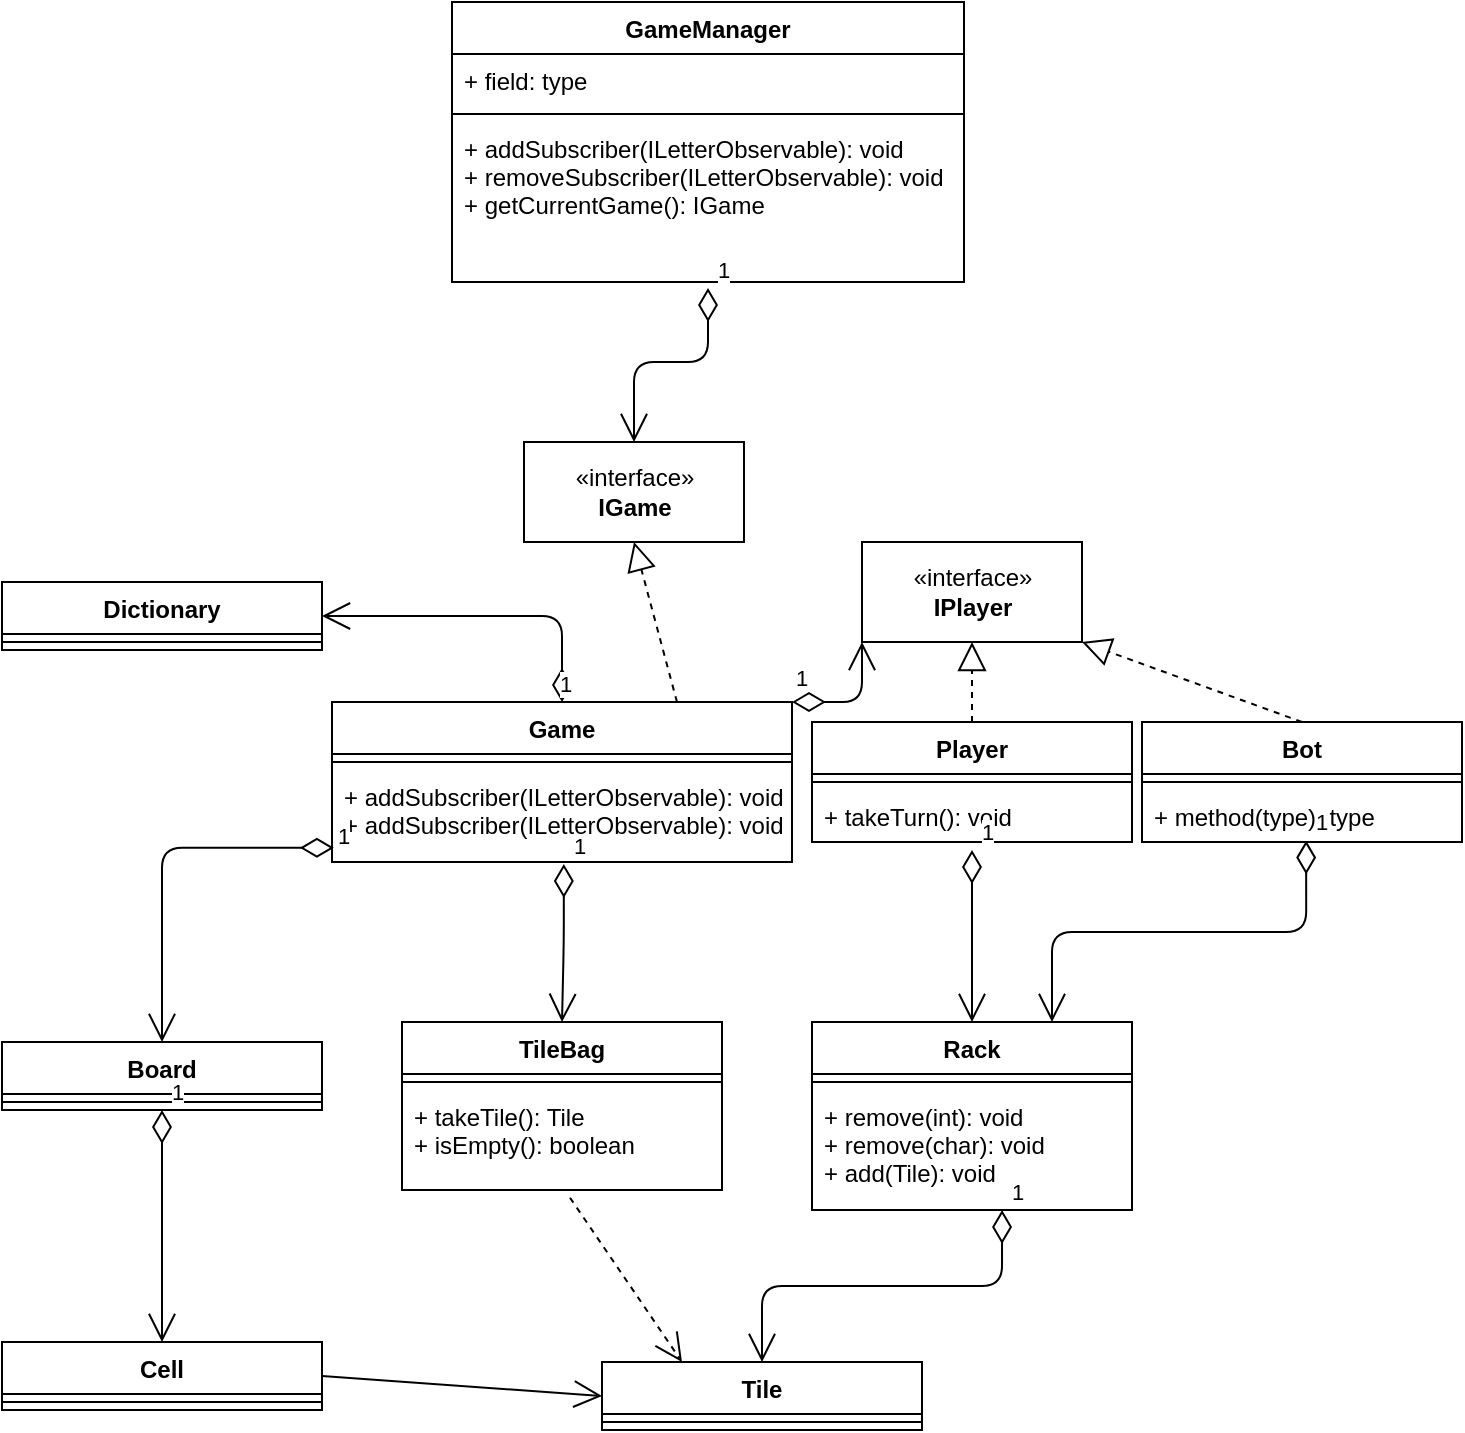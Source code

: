 <mxfile version="15.3.1" type="device"><diagram id="jtRFOwsnPrsnp8RjYI7L" name="Page-1"><mxGraphModel dx="1422" dy="762" grid="1" gridSize="10" guides="1" tooltips="1" connect="1" arrows="1" fold="1" page="1" pageScale="1" pageWidth="827" pageHeight="1169" math="0" shadow="0"><root><mxCell id="0"/><mxCell id="1" parent="0"/><mxCell id="zxUmg9kCLVN62eb7oYY_-2" value="Game" style="swimlane;fontStyle=1;align=center;verticalAlign=top;childLayout=stackLayout;horizontal=1;startSize=26;horizontalStack=0;resizeParent=1;resizeParentMax=0;resizeLast=0;collapsible=1;marginBottom=0;" parent="1" vertex="1"><mxGeometry x="214" y="470" width="230" height="80" as="geometry"><mxRectangle x="320" y="200" width="100" height="26" as="alternateBounds"/></mxGeometry></mxCell><mxCell id="zxUmg9kCLVN62eb7oYY_-4" value="" style="line;strokeWidth=1;fillColor=none;align=left;verticalAlign=middle;spacingTop=-1;spacingLeft=3;spacingRight=3;rotatable=0;labelPosition=right;points=[];portConstraint=eastwest;" parent="zxUmg9kCLVN62eb7oYY_-2" vertex="1"><mxGeometry y="26" width="230" height="8" as="geometry"/></mxCell><mxCell id="zxUmg9kCLVN62eb7oYY_-5" value="+ addSubscriber(ILetterObservable): void&#10;+ addSubscriber(ILetterObservable): void" style="text;strokeColor=none;fillColor=none;align=left;verticalAlign=top;spacingLeft=4;spacingRight=4;overflow=hidden;rotatable=0;points=[[0,0.5],[1,0.5]];portConstraint=eastwest;" parent="zxUmg9kCLVN62eb7oYY_-2" vertex="1"><mxGeometry y="34" width="230" height="46" as="geometry"/></mxCell><mxCell id="zxUmg9kCLVN62eb7oYY_-6" value="Dictionary" style="swimlane;fontStyle=1;align=center;verticalAlign=top;childLayout=stackLayout;horizontal=1;startSize=26;horizontalStack=0;resizeParent=1;resizeParentMax=0;resizeLast=0;collapsible=1;marginBottom=0;" parent="1" vertex="1"><mxGeometry x="49" y="410" width="160" height="34" as="geometry"><mxRectangle x="49" y="410" width="90" height="26" as="alternateBounds"/></mxGeometry></mxCell><mxCell id="zxUmg9kCLVN62eb7oYY_-8" value="" style="line;strokeWidth=1;fillColor=none;align=left;verticalAlign=middle;spacingTop=-1;spacingLeft=3;spacingRight=3;rotatable=0;labelPosition=right;points=[];portConstraint=eastwest;" parent="zxUmg9kCLVN62eb7oYY_-6" vertex="1"><mxGeometry y="26" width="160" height="8" as="geometry"/></mxCell><mxCell id="zxUmg9kCLVN62eb7oYY_-10" value="«interface»&lt;br&gt;&lt;b&gt;IPlayer&lt;/b&gt;" style="html=1;" parent="1" vertex="1"><mxGeometry x="479" y="390" width="110" height="50" as="geometry"/></mxCell><mxCell id="zxUmg9kCLVN62eb7oYY_-11" value="1" style="endArrow=open;html=1;endSize=12;startArrow=diamondThin;startSize=14;startFill=0;edgeStyle=orthogonalEdgeStyle;align=left;verticalAlign=bottom;exitX=1;exitY=0;exitDx=0;exitDy=0;entryX=0;entryY=1;entryDx=0;entryDy=0;" parent="1" source="zxUmg9kCLVN62eb7oYY_-2" target="zxUmg9kCLVN62eb7oYY_-10" edge="1"><mxGeometry x="-1" y="3" relative="1" as="geometry"><mxPoint x="269" y="510" as="sourcePoint"/><mxPoint x="429" y="510" as="targetPoint"/><Array as="points"><mxPoint x="479" y="470"/></Array></mxGeometry></mxCell><mxCell id="zxUmg9kCLVN62eb7oYY_-12" value="Player" style="swimlane;fontStyle=1;align=center;verticalAlign=top;childLayout=stackLayout;horizontal=1;startSize=26;horizontalStack=0;resizeParent=1;resizeParentMax=0;resizeLast=0;collapsible=1;marginBottom=0;" parent="1" vertex="1"><mxGeometry x="454" y="480" width="160" height="60" as="geometry"/></mxCell><mxCell id="zxUmg9kCLVN62eb7oYY_-14" value="" style="line;strokeWidth=1;fillColor=none;align=left;verticalAlign=middle;spacingTop=-1;spacingLeft=3;spacingRight=3;rotatable=0;labelPosition=right;points=[];portConstraint=eastwest;" parent="zxUmg9kCLVN62eb7oYY_-12" vertex="1"><mxGeometry y="26" width="160" height="8" as="geometry"/></mxCell><mxCell id="zxUmg9kCLVN62eb7oYY_-15" value="+ takeTurn(): void" style="text;strokeColor=none;fillColor=none;align=left;verticalAlign=top;spacingLeft=4;spacingRight=4;overflow=hidden;rotatable=0;points=[[0,0.5],[1,0.5]];portConstraint=eastwest;" parent="zxUmg9kCLVN62eb7oYY_-12" vertex="1"><mxGeometry y="34" width="160" height="26" as="geometry"/></mxCell><mxCell id="zxUmg9kCLVN62eb7oYY_-16" value="Bot" style="swimlane;fontStyle=1;align=center;verticalAlign=top;childLayout=stackLayout;horizontal=1;startSize=26;horizontalStack=0;resizeParent=1;resizeParentMax=0;resizeLast=0;collapsible=1;marginBottom=0;" parent="1" vertex="1"><mxGeometry x="619" y="480" width="160" height="60" as="geometry"/></mxCell><mxCell id="zxUmg9kCLVN62eb7oYY_-18" value="" style="line;strokeWidth=1;fillColor=none;align=left;verticalAlign=middle;spacingTop=-1;spacingLeft=3;spacingRight=3;rotatable=0;labelPosition=right;points=[];portConstraint=eastwest;" parent="zxUmg9kCLVN62eb7oYY_-16" vertex="1"><mxGeometry y="26" width="160" height="8" as="geometry"/></mxCell><mxCell id="zxUmg9kCLVN62eb7oYY_-19" value="+ method(type): type" style="text;strokeColor=none;fillColor=none;align=left;verticalAlign=top;spacingLeft=4;spacingRight=4;overflow=hidden;rotatable=0;points=[[0,0.5],[1,0.5]];portConstraint=eastwest;" parent="zxUmg9kCLVN62eb7oYY_-16" vertex="1"><mxGeometry y="34" width="160" height="26" as="geometry"/></mxCell><mxCell id="zxUmg9kCLVN62eb7oYY_-20" value="TileBag" style="swimlane;fontStyle=1;align=center;verticalAlign=top;childLayout=stackLayout;horizontal=1;startSize=26;horizontalStack=0;resizeParent=1;resizeParentMax=0;resizeLast=0;collapsible=1;marginBottom=0;" parent="1" vertex="1"><mxGeometry x="249" y="630" width="160" height="84" as="geometry"/></mxCell><mxCell id="zxUmg9kCLVN62eb7oYY_-22" value="" style="line;strokeWidth=1;fillColor=none;align=left;verticalAlign=middle;spacingTop=-1;spacingLeft=3;spacingRight=3;rotatable=0;labelPosition=right;points=[];portConstraint=eastwest;" parent="zxUmg9kCLVN62eb7oYY_-20" vertex="1"><mxGeometry y="26" width="160" height="8" as="geometry"/></mxCell><mxCell id="zxUmg9kCLVN62eb7oYY_-23" value="+ takeTile(): Tile&#10;+ isEmpty(): boolean" style="text;strokeColor=none;fillColor=none;align=left;verticalAlign=top;spacingLeft=4;spacingRight=4;overflow=hidden;rotatable=0;points=[[0,0.5],[1,0.5]];portConstraint=eastwest;" parent="zxUmg9kCLVN62eb7oYY_-20" vertex="1"><mxGeometry y="34" width="160" height="50" as="geometry"/></mxCell><mxCell id="zxUmg9kCLVN62eb7oYY_-24" value="1" style="endArrow=open;html=1;endSize=12;startArrow=diamondThin;startSize=14;startFill=0;edgeStyle=orthogonalEdgeStyle;align=left;verticalAlign=bottom;entryX=0.5;entryY=0;entryDx=0;entryDy=0;exitX=0.504;exitY=1.022;exitDx=0;exitDy=0;exitPerimeter=0;" parent="1" source="zxUmg9kCLVN62eb7oYY_-5" target="zxUmg9kCLVN62eb7oYY_-20" edge="1"><mxGeometry x="-1" y="3" relative="1" as="geometry"><mxPoint x="329" y="570" as="sourcePoint"/><mxPoint x="549" y="510" as="targetPoint"/></mxGeometry></mxCell><mxCell id="zxUmg9kCLVN62eb7oYY_-25" value="Rack" style="swimlane;fontStyle=1;align=center;verticalAlign=top;childLayout=stackLayout;horizontal=1;startSize=26;horizontalStack=0;resizeParent=1;resizeParentMax=0;resizeLast=0;collapsible=1;marginBottom=0;" parent="1" vertex="1"><mxGeometry x="454" y="630" width="160" height="94" as="geometry"><mxRectangle x="505" y="350" width="60" height="26" as="alternateBounds"/></mxGeometry></mxCell><mxCell id="zxUmg9kCLVN62eb7oYY_-27" value="" style="line;strokeWidth=1;fillColor=none;align=left;verticalAlign=middle;spacingTop=-1;spacingLeft=3;spacingRight=3;rotatable=0;labelPosition=right;points=[];portConstraint=eastwest;" parent="zxUmg9kCLVN62eb7oYY_-25" vertex="1"><mxGeometry y="26" width="160" height="8" as="geometry"/></mxCell><mxCell id="zxUmg9kCLVN62eb7oYY_-28" value="+ remove(int): void&#10;+ remove(char): void&#10;+ add(Tile): void" style="text;strokeColor=none;fillColor=none;align=left;verticalAlign=top;spacingLeft=4;spacingRight=4;overflow=hidden;rotatable=0;points=[[0,0.5],[1,0.5]];portConstraint=eastwest;" parent="zxUmg9kCLVN62eb7oYY_-25" vertex="1"><mxGeometry y="34" width="160" height="60" as="geometry"/></mxCell><mxCell id="zxUmg9kCLVN62eb7oYY_-29" value="1" style="endArrow=open;html=1;endSize=12;startArrow=diamondThin;startSize=14;startFill=0;edgeStyle=orthogonalEdgeStyle;align=left;verticalAlign=bottom;entryX=0.5;entryY=0;entryDx=0;entryDy=0;" parent="1" target="zxUmg9kCLVN62eb7oYY_-25" edge="1"><mxGeometry x="-1" y="3" relative="1" as="geometry"><mxPoint x="534" y="544" as="sourcePoint"/><mxPoint x="549" y="510" as="targetPoint"/><Array as="points"><mxPoint x="534" y="570"/><mxPoint x="534" y="570"/></Array></mxGeometry></mxCell><mxCell id="zxUmg9kCLVN62eb7oYY_-30" value="1" style="endArrow=open;html=1;endSize=12;startArrow=diamondThin;startSize=14;startFill=0;edgeStyle=orthogonalEdgeStyle;align=left;verticalAlign=bottom;exitX=0.513;exitY=0.974;exitDx=0;exitDy=0;exitPerimeter=0;entryX=0.75;entryY=0;entryDx=0;entryDy=0;" parent="1" source="zxUmg9kCLVN62eb7oYY_-19" target="zxUmg9kCLVN62eb7oYY_-25" edge="1"><mxGeometry x="-1" y="3" relative="1" as="geometry"><mxPoint x="389" y="510" as="sourcePoint"/><mxPoint x="549" y="510" as="targetPoint"/></mxGeometry></mxCell><mxCell id="zxUmg9kCLVN62eb7oYY_-31" value="" style="endArrow=block;dashed=1;endFill=0;endSize=12;html=1;exitX=0.5;exitY=0;exitDx=0;exitDy=0;entryX=0.5;entryY=1;entryDx=0;entryDy=0;" parent="1" source="zxUmg9kCLVN62eb7oYY_-12" target="zxUmg9kCLVN62eb7oYY_-10" edge="1"><mxGeometry width="160" relative="1" as="geometry"><mxPoint x="389" y="600" as="sourcePoint"/><mxPoint x="549" y="600" as="targetPoint"/></mxGeometry></mxCell><mxCell id="zxUmg9kCLVN62eb7oYY_-32" value="" style="endArrow=block;dashed=1;endFill=0;endSize=12;html=1;exitX=0.5;exitY=0;exitDx=0;exitDy=0;entryX=1;entryY=1;entryDx=0;entryDy=0;" parent="1" source="zxUmg9kCLVN62eb7oYY_-16" target="zxUmg9kCLVN62eb7oYY_-10" edge="1"><mxGeometry width="160" relative="1" as="geometry"><mxPoint x="389" y="600" as="sourcePoint"/><mxPoint x="549" y="600" as="targetPoint"/></mxGeometry></mxCell><mxCell id="zxUmg9kCLVN62eb7oYY_-33" value="Tile" style="swimlane;fontStyle=1;align=center;verticalAlign=top;childLayout=stackLayout;horizontal=1;startSize=26;horizontalStack=0;resizeParent=1;resizeParentMax=0;resizeLast=0;collapsible=1;marginBottom=0;" parent="1" vertex="1"><mxGeometry x="349" y="800" width="160" height="34" as="geometry"><mxRectangle x="400" y="520" width="50" height="26" as="alternateBounds"/></mxGeometry></mxCell><mxCell id="zxUmg9kCLVN62eb7oYY_-35" value="" style="line;strokeWidth=1;fillColor=none;align=left;verticalAlign=middle;spacingTop=-1;spacingLeft=3;spacingRight=3;rotatable=0;labelPosition=right;points=[];portConstraint=eastwest;" parent="zxUmg9kCLVN62eb7oYY_-33" vertex="1"><mxGeometry y="26" width="160" height="8" as="geometry"/></mxCell><mxCell id="zxUmg9kCLVN62eb7oYY_-37" value="" style="endArrow=open;endSize=12;dashed=1;html=1;exitX=0.525;exitY=1.077;exitDx=0;exitDy=0;exitPerimeter=0;entryX=0.25;entryY=0;entryDx=0;entryDy=0;" parent="1" source="zxUmg9kCLVN62eb7oYY_-23" target="zxUmg9kCLVN62eb7oYY_-33" edge="1"><mxGeometry width="160" relative="1" as="geometry"><mxPoint x="389" y="600" as="sourcePoint"/><mxPoint x="549" y="600" as="targetPoint"/><Array as="points"/></mxGeometry></mxCell><mxCell id="zxUmg9kCLVN62eb7oYY_-38" value="1" style="endArrow=open;html=1;endSize=12;startArrow=diamondThin;startSize=14;startFill=0;edgeStyle=orthogonalEdgeStyle;align=left;verticalAlign=bottom;entryX=0.5;entryY=0;entryDx=0;entryDy=0;exitX=0.594;exitY=1;exitDx=0;exitDy=0;exitPerimeter=0;" parent="1" source="zxUmg9kCLVN62eb7oYY_-28" target="zxUmg9kCLVN62eb7oYY_-33" edge="1"><mxGeometry x="-1" y="3" relative="1" as="geometry"><mxPoint x="389" y="660" as="sourcePoint"/><mxPoint x="549" y="660" as="targetPoint"/></mxGeometry></mxCell><mxCell id="zxUmg9kCLVN62eb7oYY_-39" value="Board" style="swimlane;fontStyle=1;align=center;verticalAlign=top;childLayout=stackLayout;horizontal=1;startSize=26;horizontalStack=0;resizeParent=1;resizeParentMax=0;resizeLast=0;collapsible=1;marginBottom=0;" parent="1" vertex="1"><mxGeometry x="49" y="640" width="160" height="34" as="geometry"/></mxCell><mxCell id="zxUmg9kCLVN62eb7oYY_-41" value="" style="line;strokeWidth=1;fillColor=none;align=left;verticalAlign=middle;spacingTop=-1;spacingLeft=3;spacingRight=3;rotatable=0;labelPosition=right;points=[];portConstraint=eastwest;" parent="zxUmg9kCLVN62eb7oYY_-39" vertex="1"><mxGeometry y="26" width="160" height="8" as="geometry"/></mxCell><mxCell id="zxUmg9kCLVN62eb7oYY_-43" value="1" style="endArrow=open;html=1;endSize=12;startArrow=diamondThin;startSize=14;startFill=0;edgeStyle=orthogonalEdgeStyle;align=left;verticalAlign=bottom;exitX=0.004;exitY=0.846;exitDx=0;exitDy=0;exitPerimeter=0;entryX=0.5;entryY=0;entryDx=0;entryDy=0;" parent="1" source="zxUmg9kCLVN62eb7oYY_-5" target="zxUmg9kCLVN62eb7oYY_-39" edge="1"><mxGeometry x="-1" y="3" relative="1" as="geometry"><mxPoint x="209" y="660" as="sourcePoint"/><mxPoint x="369" y="660" as="targetPoint"/></mxGeometry></mxCell><mxCell id="zxUmg9kCLVN62eb7oYY_-44" value="Cell" style="swimlane;fontStyle=1;align=center;verticalAlign=top;childLayout=stackLayout;horizontal=1;startSize=26;horizontalStack=0;resizeParent=1;resizeParentMax=0;resizeLast=0;collapsible=1;marginBottom=0;" parent="1" vertex="1"><mxGeometry x="49" y="790" width="160" height="34" as="geometry"/></mxCell><mxCell id="zxUmg9kCLVN62eb7oYY_-46" value="" style="line;strokeWidth=1;fillColor=none;align=left;verticalAlign=middle;spacingTop=-1;spacingLeft=3;spacingRight=3;rotatable=0;labelPosition=right;points=[];portConstraint=eastwest;" parent="zxUmg9kCLVN62eb7oYY_-44" vertex="1"><mxGeometry y="26" width="160" height="8" as="geometry"/></mxCell><mxCell id="zxUmg9kCLVN62eb7oYY_-48" value="1" style="endArrow=open;html=1;endSize=12;startArrow=diamondThin;startSize=14;startFill=0;edgeStyle=orthogonalEdgeStyle;align=left;verticalAlign=bottom;exitX=0.5;exitY=1;exitDx=0;exitDy=0;entryX=0.5;entryY=0;entryDx=0;entryDy=0;" parent="1" source="zxUmg9kCLVN62eb7oYY_-39" target="zxUmg9kCLVN62eb7oYY_-44" edge="1"><mxGeometry x="-1" y="3" relative="1" as="geometry"><mxPoint x="130.28" y="700" as="sourcePoint"/><mxPoint x="369" y="660" as="targetPoint"/></mxGeometry></mxCell><mxCell id="zxUmg9kCLVN62eb7oYY_-49" value="1" style="endArrow=open;html=1;endSize=12;startArrow=diamondThin;startSize=14;startFill=0;edgeStyle=orthogonalEdgeStyle;align=left;verticalAlign=bottom;exitX=0.5;exitY=0;exitDx=0;exitDy=0;entryX=1;entryY=0.5;entryDx=0;entryDy=0;" parent="1" source="zxUmg9kCLVN62eb7oYY_-2" target="zxUmg9kCLVN62eb7oYY_-6" edge="1"><mxGeometry x="-1" y="3" relative="1" as="geometry"><mxPoint x="309" y="630" as="sourcePoint"/><mxPoint x="469" y="630" as="targetPoint"/></mxGeometry></mxCell><mxCell id="tRgY3LHBz637_KHbMLVl-1" value="" style="endArrow=open;endFill=1;endSize=12;html=1;exitX=1;exitY=0.5;exitDx=0;exitDy=0;entryX=0;entryY=0.5;entryDx=0;entryDy=0;" edge="1" parent="1" source="zxUmg9kCLVN62eb7oYY_-44" target="zxUmg9kCLVN62eb7oYY_-33"><mxGeometry width="160" relative="1" as="geometry"><mxPoint x="369" y="660" as="sourcePoint"/><mxPoint x="529" y="660" as="targetPoint"/></mxGeometry></mxCell><mxCell id="tRgY3LHBz637_KHbMLVl-2" value="«interface»&lt;br&gt;&lt;b&gt;IGame&lt;/b&gt;" style="html=1;" vertex="1" parent="1"><mxGeometry x="310" y="340" width="110" height="50" as="geometry"/></mxCell><mxCell id="tRgY3LHBz637_KHbMLVl-3" value="" style="endArrow=block;dashed=1;endFill=0;endSize=12;html=1;exitX=0.75;exitY=0;exitDx=0;exitDy=0;entryX=0.5;entryY=1;entryDx=0;entryDy=0;" edge="1" parent="1" source="zxUmg9kCLVN62eb7oYY_-2" target="tRgY3LHBz637_KHbMLVl-2"><mxGeometry width="160" relative="1" as="geometry"><mxPoint x="300" y="520" as="sourcePoint"/><mxPoint x="460" y="520" as="targetPoint"/></mxGeometry></mxCell><mxCell id="tRgY3LHBz637_KHbMLVl-4" value="GameManager" style="swimlane;fontStyle=1;align=center;verticalAlign=top;childLayout=stackLayout;horizontal=1;startSize=26;horizontalStack=0;resizeParent=1;resizeParentMax=0;resizeLast=0;collapsible=1;marginBottom=0;" vertex="1" parent="1"><mxGeometry x="274" y="120" width="256" height="140" as="geometry"/></mxCell><mxCell id="tRgY3LHBz637_KHbMLVl-5" value="+ field: type" style="text;strokeColor=none;fillColor=none;align=left;verticalAlign=top;spacingLeft=4;spacingRight=4;overflow=hidden;rotatable=0;points=[[0,0.5],[1,0.5]];portConstraint=eastwest;" vertex="1" parent="tRgY3LHBz637_KHbMLVl-4"><mxGeometry y="26" width="256" height="26" as="geometry"/></mxCell><mxCell id="tRgY3LHBz637_KHbMLVl-6" value="" style="line;strokeWidth=1;fillColor=none;align=left;verticalAlign=middle;spacingTop=-1;spacingLeft=3;spacingRight=3;rotatable=0;labelPosition=right;points=[];portConstraint=eastwest;" vertex="1" parent="tRgY3LHBz637_KHbMLVl-4"><mxGeometry y="52" width="256" height="8" as="geometry"/></mxCell><mxCell id="tRgY3LHBz637_KHbMLVl-7" value="+ addSubscriber(ILetterObservable): void&#10;+ removeSubscriber(ILetterObservable): void&#10;+ getCurrentGame(): IGame" style="text;strokeColor=none;fillColor=none;align=left;verticalAlign=top;spacingLeft=4;spacingRight=4;overflow=hidden;rotatable=0;points=[[0,0.5],[1,0.5]];portConstraint=eastwest;" vertex="1" parent="tRgY3LHBz637_KHbMLVl-4"><mxGeometry y="60" width="256" height="80" as="geometry"/></mxCell><mxCell id="tRgY3LHBz637_KHbMLVl-8" value="1" style="endArrow=open;html=1;endSize=12;startArrow=diamondThin;startSize=14;startFill=0;edgeStyle=orthogonalEdgeStyle;align=left;verticalAlign=bottom;entryX=0.5;entryY=0;entryDx=0;entryDy=0;exitX=0.5;exitY=1.038;exitDx=0;exitDy=0;exitPerimeter=0;" edge="1" parent="1" source="tRgY3LHBz637_KHbMLVl-7" target="tRgY3LHBz637_KHbMLVl-2"><mxGeometry x="-1" y="3" relative="1" as="geometry"><mxPoint x="380" y="290" as="sourcePoint"/><mxPoint x="460" y="520" as="targetPoint"/><Array as="points"><mxPoint x="402" y="300"/><mxPoint x="365" y="300"/></Array></mxGeometry></mxCell></root></mxGraphModel></diagram></mxfile>
